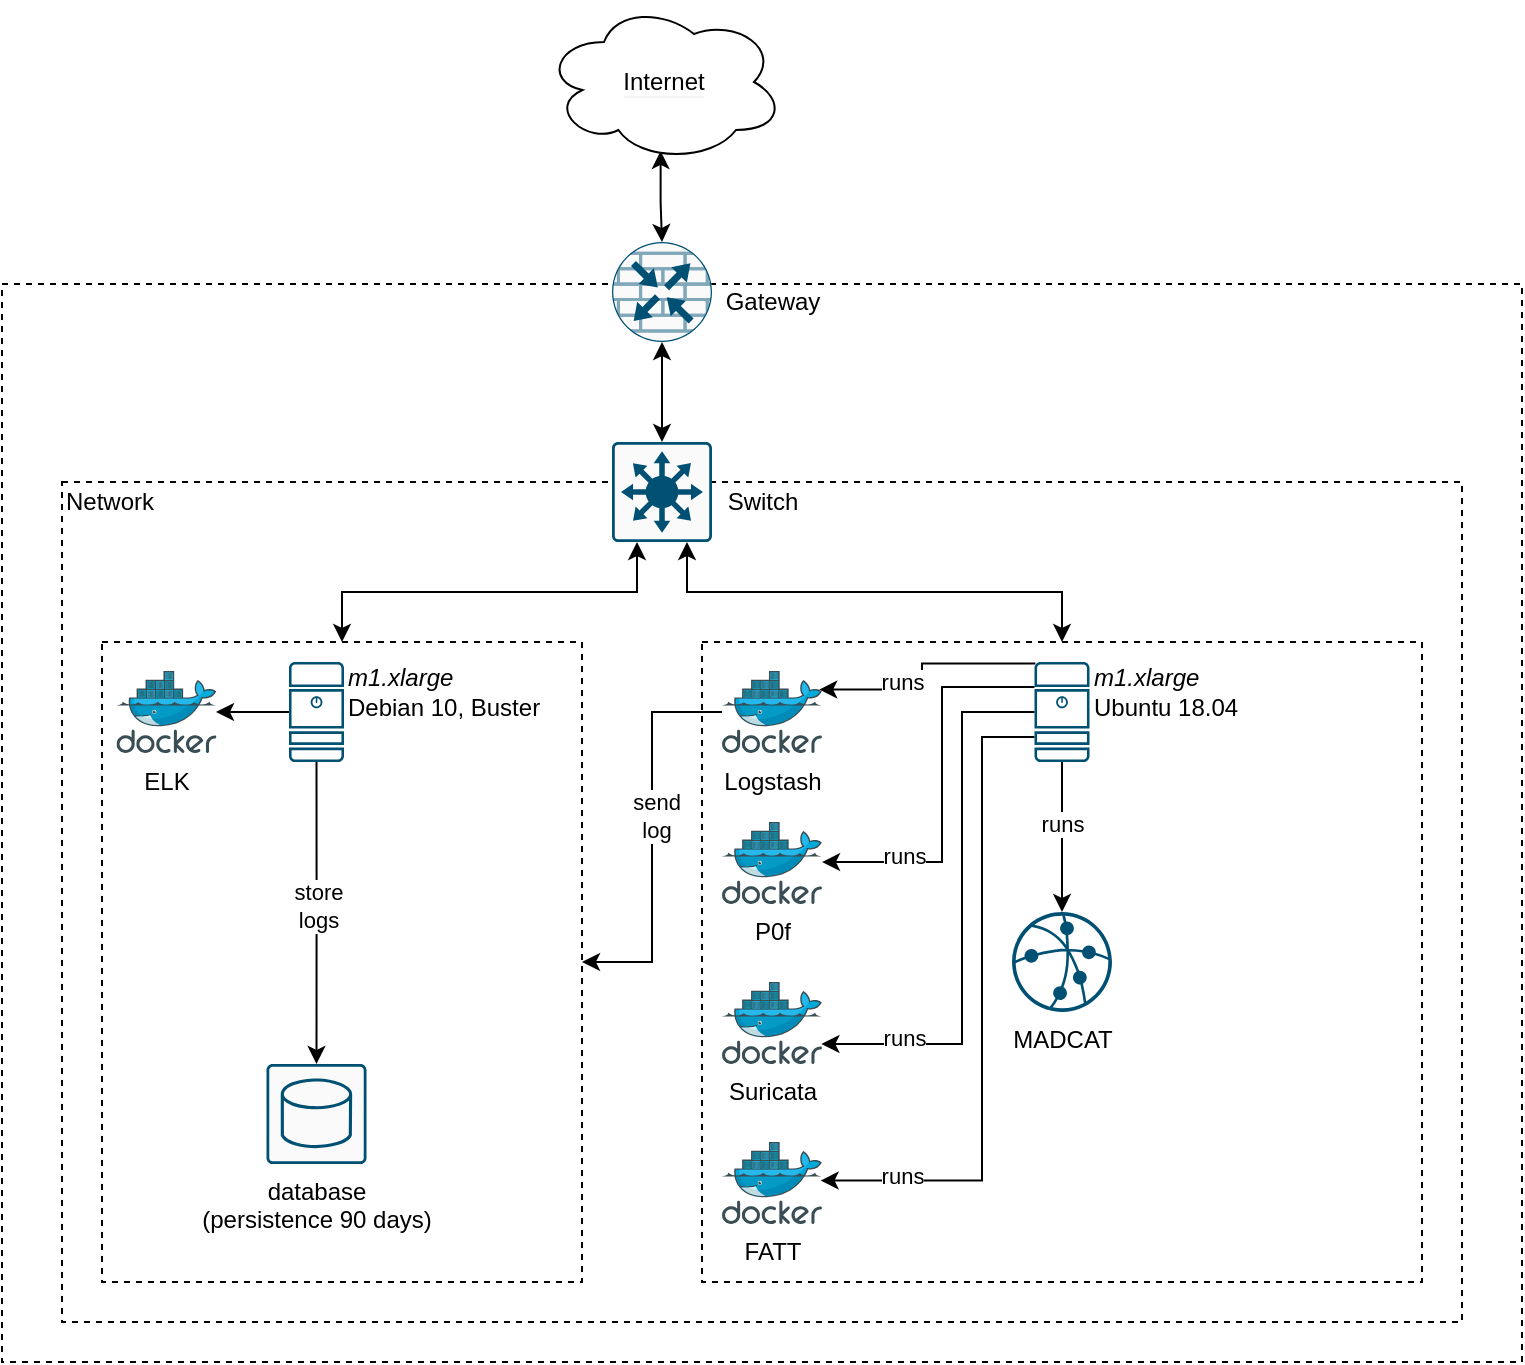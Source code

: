 <mxfile version="15.9.4" type="device"><diagram id="NiztqEULOjRsmCQ91KgC" name="Page-1"><mxGraphModel dx="1679" dy="641" grid="1" gridSize="10" guides="1" tooltips="1" connect="1" arrows="1" fold="1" page="1" pageScale="1" pageWidth="850" pageHeight="1100" math="0" shadow="0"><root><mxCell id="0"/><mxCell id="1" parent="0"/><mxCell id="4UyZE9Rm7P5hvkyZ1vJz-2" value="" style="rounded=0;whiteSpace=wrap;html=1;dashed=1;labelBackgroundColor=#F5F5F5;fillColor=none;" parent="1" vertex="1"><mxGeometry x="150" y="560" width="700" height="420" as="geometry"/></mxCell><mxCell id="4UyZE9Rm7P5hvkyZ1vJz-42" value="" style="rounded=0;whiteSpace=wrap;html=1;dashed=1;labelBackgroundColor=#F5F5F5;fillColor=none;" parent="1" vertex="1"><mxGeometry x="170" y="640" width="240" height="320" as="geometry"/></mxCell><mxCell id="4UyZE9Rm7P5hvkyZ1vJz-41" value="" style="rounded=0;whiteSpace=wrap;html=1;dashed=1;labelBackgroundColor=#F5F5F5;fillColor=none;" parent="1" vertex="1"><mxGeometry x="470" y="640" width="360" height="320" as="geometry"/></mxCell><mxCell id="4UyZE9Rm7P5hvkyZ1vJz-1" value="" style="rounded=0;whiteSpace=wrap;html=1;dashed=1;labelBackgroundColor=#F5F5F5;fillColor=none;" parent="1" vertex="1"><mxGeometry x="120" y="461" width="760" height="539" as="geometry"/></mxCell><mxCell id="4UyZE9Rm7P5hvkyZ1vJz-50" style="edgeStyle=orthogonalEdgeStyle;rounded=0;orthogonalLoop=1;jettySize=auto;html=1;exitX=0.25;exitY=1;exitDx=0;exitDy=0;exitPerimeter=0;entryX=0.5;entryY=0;entryDx=0;entryDy=0;startArrow=classic;startFill=1;" parent="1" source="4UyZE9Rm7P5hvkyZ1vJz-4" target="4UyZE9Rm7P5hvkyZ1vJz-42" edge="1"><mxGeometry relative="1" as="geometry"/></mxCell><mxCell id="4UyZE9Rm7P5hvkyZ1vJz-51" style="edgeStyle=orthogonalEdgeStyle;rounded=0;orthogonalLoop=1;jettySize=auto;html=1;exitX=0.75;exitY=1;exitDx=0;exitDy=0;exitPerimeter=0;entryX=0.5;entryY=0;entryDx=0;entryDy=0;startArrow=classic;startFill=1;" parent="1" source="4UyZE9Rm7P5hvkyZ1vJz-4" target="4UyZE9Rm7P5hvkyZ1vJz-41" edge="1"><mxGeometry relative="1" as="geometry"/></mxCell><mxCell id="4UyZE9Rm7P5hvkyZ1vJz-4" value="" style="sketch=0;points=[[0.015,0.015,0],[0.985,0.015,0],[0.985,0.985,0],[0.015,0.985,0],[0.25,0,0],[0.5,0,0],[0.75,0,0],[1,0.25,0],[1,0.5,0],[1,0.75,0],[0.75,1,0],[0.5,1,0],[0.25,1,0],[0,0.75,0],[0,0.5,0],[0,0.25,0]];verticalLabelPosition=bottom;html=1;verticalAlign=top;aspect=fixed;align=center;pointerEvents=1;shape=mxgraph.cisco19.rect;prIcon=l3_switch;fillColor=#FAFAFA;strokeColor=#005073;" parent="1" vertex="1"><mxGeometry x="425" y="540" width="50" height="50" as="geometry"/></mxCell><mxCell id="4UyZE9Rm7P5hvkyZ1vJz-5" style="edgeStyle=orthogonalEdgeStyle;rounded=0;orthogonalLoop=1;jettySize=auto;html=1;exitX=0.5;exitY=1;exitDx=0;exitDy=0;exitPerimeter=0;entryX=0.5;entryY=0;entryDx=0;entryDy=0;entryPerimeter=0;startArrow=classic;startFill=1;" parent="1" source="4UyZE9Rm7P5hvkyZ1vJz-6" target="4UyZE9Rm7P5hvkyZ1vJz-4" edge="1"><mxGeometry relative="1" as="geometry"/></mxCell><mxCell id="4UyZE9Rm7P5hvkyZ1vJz-6" value="" style="sketch=0;points=[[0.5,0,0],[1,0.5,0],[0.5,1,0],[0,0.5,0],[0.145,0.145,0],[0.856,0.145,0],[0.855,0.856,0],[0.145,0.855,0]];verticalLabelPosition=bottom;html=1;verticalAlign=top;aspect=fixed;align=center;pointerEvents=1;shape=mxgraph.cisco19.rect;prIcon=router_with_firewall;fillColor=#FAFAFA;strokeColor=#005073;" parent="1" vertex="1"><mxGeometry x="425" y="440" width="50" height="50" as="geometry"/></mxCell><mxCell id="4UyZE9Rm7P5hvkyZ1vJz-8" value="Network" style="text;html=1;align=left;verticalAlign=middle;resizable=0;points=[];autosize=1;strokeColor=none;fillColor=none;" parent="1" vertex="1"><mxGeometry x="150" y="560" width="60" height="20" as="geometry"/></mxCell><mxCell id="4UyZE9Rm7P5hvkyZ1vJz-9" style="edgeStyle=orthogonalEdgeStyle;rounded=0;orthogonalLoop=1;jettySize=auto;html=1;exitX=0.486;exitY=0.931;exitDx=0;exitDy=0;exitPerimeter=0;entryX=0.5;entryY=0;entryDx=0;entryDy=0;entryPerimeter=0;startArrow=classic;startFill=1;endArrow=classic;endFill=1;" parent="1" source="4UyZE9Rm7P5hvkyZ1vJz-10" target="4UyZE9Rm7P5hvkyZ1vJz-6" edge="1"><mxGeometry relative="1" as="geometry"/></mxCell><mxCell id="4UyZE9Rm7P5hvkyZ1vJz-10" value="&lt;span style=&quot;background-color: rgb(255 , 255 , 255)&quot;&gt;Internet&lt;/span&gt;" style="ellipse;shape=cloud;whiteSpace=wrap;html=1;labelBackgroundColor=#F5F5F5;fillColor=default;" parent="1" vertex="1"><mxGeometry x="391" y="320" width="120" height="80" as="geometry"/></mxCell><mxCell id="4UyZE9Rm7P5hvkyZ1vJz-11" value="Gateway" style="text;html=1;align=center;verticalAlign=middle;resizable=0;points=[];autosize=1;strokeColor=none;fillColor=none;" parent="1" vertex="1"><mxGeometry x="475" y="460" width="60" height="20" as="geometry"/></mxCell><mxCell id="4UyZE9Rm7P5hvkyZ1vJz-12" value="Switch" style="text;html=1;align=center;verticalAlign=middle;resizable=0;points=[];autosize=1;strokeColor=none;fillColor=none;" parent="1" vertex="1"><mxGeometry x="475" y="560" width="50" height="20" as="geometry"/></mxCell><mxCell id="4UyZE9Rm7P5hvkyZ1vJz-13" style="edgeStyle=orthogonalEdgeStyle;rounded=0;orthogonalLoop=1;jettySize=auto;html=1;exitX=0.5;exitY=1;exitDx=0;exitDy=0;exitPerimeter=0;entryX=0.5;entryY=0;entryDx=0;entryDy=0;entryPerimeter=0;startArrow=none;startFill=0;endArrow=classic;endFill=1;" parent="1" source="4UyZE9Rm7P5hvkyZ1vJz-19" target="4UyZE9Rm7P5hvkyZ1vJz-20" edge="1"><mxGeometry relative="1" as="geometry"><Array as="points"><mxPoint x="277" y="770"/><mxPoint x="277" y="770"/></Array></mxGeometry></mxCell><mxCell id="4UyZE9Rm7P5hvkyZ1vJz-14" value="&lt;div&gt;store&lt;/div&gt;&lt;div&gt;logs&lt;/div&gt;" style="edgeLabel;html=1;align=center;verticalAlign=middle;resizable=0;points=[];" parent="4UyZE9Rm7P5hvkyZ1vJz-13" vertex="1" connectable="0"><mxGeometry x="-0.234" y="-1" relative="1" as="geometry"><mxPoint x="1" y="14" as="offset"/></mxGeometry></mxCell><mxCell id="4UyZE9Rm7P5hvkyZ1vJz-15" style="edgeStyle=orthogonalEdgeStyle;rounded=0;orthogonalLoop=1;jettySize=auto;html=1;exitX=0;exitY=0.5;exitDx=0;exitDy=0;exitPerimeter=0;entryX=0.994;entryY=0.495;entryDx=0;entryDy=0;entryPerimeter=0;startArrow=none;startFill=0;endArrow=classic;endFill=1;" parent="1" source="4UyZE9Rm7P5hvkyZ1vJz-19" target="4UyZE9Rm7P5hvkyZ1vJz-22" edge="1"><mxGeometry relative="1" as="geometry"/></mxCell><mxCell id="4UyZE9Rm7P5hvkyZ1vJz-19" value="" style="sketch=0;points=[[0.015,0.015,0],[0.985,0.015,0],[0.985,0.985,0],[0.015,0.985,0],[0.25,0,0],[0.5,0,0],[0.75,0,0],[1,0.25,0],[1,0.5,0],[1,0.75,0],[0.75,1,0],[0.5,1,0],[0.25,1,0],[0,0.75,0],[0,0.5,0],[0,0.25,0]];verticalLabelPosition=bottom;html=1;verticalAlign=top;aspect=fixed;align=center;pointerEvents=1;shape=mxgraph.cisco19.server;fillColor=#005073;strokeColor=none;labelBackgroundColor=#FFFFFF;" parent="1" vertex="1"><mxGeometry x="263.5" y="650" width="27.5" height="50" as="geometry"/></mxCell><mxCell id="4UyZE9Rm7P5hvkyZ1vJz-20" value="&lt;div&gt;database&lt;/div&gt;&lt;div&gt;(persistence 90 days)&lt;br&gt;&lt;/div&gt;" style="sketch=0;points=[[0.015,0.015,0],[0.985,0.015,0],[0.985,0.985,0],[0.015,0.985,0],[0.25,0,0],[0.5,0,0],[0.75,0,0],[1,0.25,0],[1,0.5,0],[1,0.75,0],[0.75,1,0],[0.5,1,0],[0.25,1,0],[0,0.75,0],[0,0.5,0],[0,0.25,0]];verticalLabelPosition=bottom;html=1;verticalAlign=top;aspect=fixed;align=center;pointerEvents=1;shape=mxgraph.cisco19.rect;prIcon=database_relational;fillColor=#FAFAFA;strokeColor=#005073;labelBackgroundColor=#FFFFFF;" parent="1" vertex="1"><mxGeometry x="252.25" y="851" width="50" height="50" as="geometry"/></mxCell><mxCell id="4UyZE9Rm7P5hvkyZ1vJz-21" value="&lt;div&gt;&lt;i&gt;m1.xlarge&lt;/i&gt;&lt;/div&gt;&lt;div&gt;Debian 10, Buster&lt;/div&gt;" style="text;html=1;align=left;verticalAlign=middle;resizable=0;points=[];autosize=1;strokeColor=none;fillColor=none;labelBackgroundColor=none;labelBorderColor=none;" parent="1" vertex="1"><mxGeometry x="291" y="650" width="110" height="30" as="geometry"/></mxCell><mxCell id="4UyZE9Rm7P5hvkyZ1vJz-22" value="ELK" style="sketch=0;aspect=fixed;html=1;points=[];align=center;image;fontSize=12;image=img/lib/mscae/Docker.svg;labelBackgroundColor=#FFFFFF;fillColor=default;" parent="1" vertex="1"><mxGeometry x="177.25" y="654.5" width="50" height="41" as="geometry"/></mxCell><mxCell id="4UyZE9Rm7P5hvkyZ1vJz-29" style="edgeStyle=orthogonalEdgeStyle;rounded=0;orthogonalLoop=1;jettySize=auto;html=1;exitX=0;exitY=0.5;exitDx=0;exitDy=0;exitPerimeter=0;entryX=0.994;entryY=0.756;entryDx=0;entryDy=0;entryPerimeter=0;startArrow=none;startFill=0;endArrow=classic;endFill=1;" parent="1" source="4UyZE9Rm7P5hvkyZ1vJz-31" target="4UyZE9Rm7P5hvkyZ1vJz-36" edge="1"><mxGeometry relative="1" as="geometry"><Array as="points"><mxPoint x="600" y="675"/><mxPoint x="600" y="841"/></Array></mxGeometry></mxCell><mxCell id="4UyZE9Rm7P5hvkyZ1vJz-30" value="runs" style="edgeLabel;html=1;align=center;verticalAlign=middle;resizable=0;points=[];" parent="4UyZE9Rm7P5hvkyZ1vJz-29" vertex="1" connectable="0"><mxGeometry x="-0.853" y="-2" relative="1" as="geometry"><mxPoint x="-46" y="165" as="offset"/></mxGeometry></mxCell><mxCell id="4UyZE9Rm7P5hvkyZ1vJz-44" style="edgeStyle=orthogonalEdgeStyle;rounded=0;orthogonalLoop=1;jettySize=auto;html=1;exitX=0;exitY=0.75;exitDx=0;exitDy=0;exitPerimeter=0;entryX=0.986;entryY=0.47;entryDx=0;entryDy=0;entryPerimeter=0;" parent="1" source="4UyZE9Rm7P5hvkyZ1vJz-31" target="4UyZE9Rm7P5hvkyZ1vJz-37" edge="1"><mxGeometry relative="1" as="geometry"><Array as="points"><mxPoint x="610" y="688"/><mxPoint x="610" y="909"/></Array></mxGeometry></mxCell><mxCell id="4UyZE9Rm7P5hvkyZ1vJz-58" value="runs" style="edgeLabel;html=1;align=center;verticalAlign=middle;resizable=0;points=[];" parent="4UyZE9Rm7P5hvkyZ1vJz-44" vertex="1" connectable="0"><mxGeometry x="0.706" y="-1" relative="1" as="geometry"><mxPoint x="-8" y="-2" as="offset"/></mxGeometry></mxCell><mxCell id="4UyZE9Rm7P5hvkyZ1vJz-45" style="edgeStyle=orthogonalEdgeStyle;rounded=0;orthogonalLoop=1;jettySize=auto;html=1;exitX=0;exitY=0.25;exitDx=0;exitDy=0;exitPerimeter=0;entryX=1;entryY=0.488;entryDx=0;entryDy=0;entryPerimeter=0;" parent="1" source="4UyZE9Rm7P5hvkyZ1vJz-31" target="4UyZE9Rm7P5hvkyZ1vJz-35" edge="1"><mxGeometry relative="1" as="geometry"><Array as="points"><mxPoint x="590" y="663"/><mxPoint x="590" y="750"/></Array></mxGeometry></mxCell><mxCell id="4UyZE9Rm7P5hvkyZ1vJz-59" value="runs" style="edgeLabel;html=1;align=center;verticalAlign=middle;resizable=0;points=[];" parent="4UyZE9Rm7P5hvkyZ1vJz-45" vertex="1" connectable="0"><mxGeometry x="0.622" relative="1" as="geometry"><mxPoint x="4" y="-3" as="offset"/></mxGeometry></mxCell><mxCell id="4UyZE9Rm7P5hvkyZ1vJz-47" style="edgeStyle=orthogonalEdgeStyle;rounded=0;orthogonalLoop=1;jettySize=auto;html=1;exitX=0.015;exitY=0.015;exitDx=0;exitDy=0;exitPerimeter=0;entryX=0.972;entryY=0.226;entryDx=0;entryDy=0;entryPerimeter=0;" parent="1" source="4UyZE9Rm7P5hvkyZ1vJz-31" target="4UyZE9Rm7P5hvkyZ1vJz-34" edge="1"><mxGeometry relative="1" as="geometry"><Array as="points"><mxPoint x="580" y="651"/><mxPoint x="580" y="664"/></Array></mxGeometry></mxCell><mxCell id="4UyZE9Rm7P5hvkyZ1vJz-60" value="runs" style="edgeLabel;html=1;align=center;verticalAlign=middle;resizable=0;points=[];" parent="4UyZE9Rm7P5hvkyZ1vJz-47" vertex="1" connectable="0"><mxGeometry x="0.415" y="-1" relative="1" as="geometry"><mxPoint x="6" y="-3" as="offset"/></mxGeometry></mxCell><mxCell id="4UyZE9Rm7P5hvkyZ1vJz-55" style="edgeStyle=orthogonalEdgeStyle;rounded=0;orthogonalLoop=1;jettySize=auto;html=1;exitX=0.5;exitY=1;exitDx=0;exitDy=0;exitPerimeter=0;entryX=0.5;entryY=0;entryDx=0;entryDy=0;entryPerimeter=0;" parent="1" source="4UyZE9Rm7P5hvkyZ1vJz-31" target="4UyZE9Rm7P5hvkyZ1vJz-54" edge="1"><mxGeometry relative="1" as="geometry"/></mxCell><mxCell id="4UyZE9Rm7P5hvkyZ1vJz-61" value="runs" style="edgeLabel;html=1;align=center;verticalAlign=middle;resizable=0;points=[];" parent="4UyZE9Rm7P5hvkyZ1vJz-55" vertex="1" connectable="0"><mxGeometry x="-0.2" relative="1" as="geometry"><mxPoint y="1" as="offset"/></mxGeometry></mxCell><mxCell id="4UyZE9Rm7P5hvkyZ1vJz-31" value="" style="sketch=0;points=[[0.015,0.015,0],[0.985,0.015,0],[0.985,0.985,0],[0.015,0.985,0],[0.25,0,0],[0.5,0,0],[0.75,0,0],[1,0.25,0],[1,0.5,0],[1,0.75,0],[0.75,1,0],[0.5,1,0],[0.25,1,0],[0,0.75,0],[0,0.5,0],[0,0.25,0]];verticalLabelPosition=bottom;html=1;verticalAlign=top;aspect=fixed;align=center;pointerEvents=1;shape=mxgraph.cisco19.server;fillColor=#005073;strokeColor=none;labelBackgroundColor=#FFFFFF;" parent="1" vertex="1"><mxGeometry x="636.25" y="650" width="27.5" height="50" as="geometry"/></mxCell><mxCell id="4UyZE9Rm7P5hvkyZ1vJz-33" value="&lt;div&gt;&lt;i&gt;m1.xlarge&lt;/i&gt;&lt;/div&gt;&lt;div&gt;Ubuntu 18.04&lt;/div&gt;" style="text;html=1;align=left;verticalAlign=middle;resizable=0;points=[];autosize=1;strokeColor=none;fillColor=none;labelBackgroundColor=none;labelBorderColor=none;" parent="1" vertex="1"><mxGeometry x="663.75" y="650" width="90" height="30" as="geometry"/></mxCell><mxCell id="4UyZE9Rm7P5hvkyZ1vJz-43" style="edgeStyle=orthogonalEdgeStyle;rounded=0;orthogonalLoop=1;jettySize=auto;html=1;entryX=1;entryY=0.5;entryDx=0;entryDy=0;" parent="1" source="4UyZE9Rm7P5hvkyZ1vJz-34" target="4UyZE9Rm7P5hvkyZ1vJz-42" edge="1"><mxGeometry relative="1" as="geometry"/></mxCell><mxCell id="4UyZE9Rm7P5hvkyZ1vJz-62" value="&lt;div&gt;send&lt;/div&gt;&lt;div&gt;log&lt;br&gt;&lt;/div&gt;" style="edgeLabel;html=1;align=center;verticalAlign=middle;resizable=0;points=[];" parent="4UyZE9Rm7P5hvkyZ1vJz-43" vertex="1" connectable="0"><mxGeometry x="-0.108" y="2" relative="1" as="geometry"><mxPoint as="offset"/></mxGeometry></mxCell><mxCell id="4UyZE9Rm7P5hvkyZ1vJz-34" value="Logstash" style="sketch=0;aspect=fixed;html=1;points=[];align=center;image;fontSize=12;image=img/lib/mscae/Docker.svg;labelBackgroundColor=#FFFFFF;fillColor=default;" parent="1" vertex="1"><mxGeometry x="480" y="654.5" width="50" height="41" as="geometry"/></mxCell><mxCell id="4UyZE9Rm7P5hvkyZ1vJz-35" value="P0f" style="sketch=0;aspect=fixed;html=1;points=[];align=center;image;fontSize=12;image=img/lib/mscae/Docker.svg;labelBackgroundColor=#FFFFFF;fillColor=default;" parent="1" vertex="1"><mxGeometry x="480" y="730" width="50" height="41" as="geometry"/></mxCell><mxCell id="4UyZE9Rm7P5hvkyZ1vJz-36" value="Suricata" style="sketch=0;aspect=fixed;html=1;points=[];align=center;image;fontSize=12;image=img/lib/mscae/Docker.svg;labelBackgroundColor=#FFFFFF;fillColor=default;" parent="1" vertex="1"><mxGeometry x="480" y="810" width="50" height="41" as="geometry"/></mxCell><mxCell id="4UyZE9Rm7P5hvkyZ1vJz-37" value="FATT" style="sketch=0;aspect=fixed;html=1;points=[];align=center;image;fontSize=12;image=img/lib/mscae/Docker.svg;labelBackgroundColor=#FFFFFF;fillColor=default;" parent="1" vertex="1"><mxGeometry x="480" y="890" width="50" height="41" as="geometry"/></mxCell><mxCell id="4UyZE9Rm7P5hvkyZ1vJz-54" value="MADCAT" style="sketch=0;points=[[0.5,0,0],[1,0.5,0],[0.5,1,0],[0,0.5,0],[0.145,0.145,0],[0.856,0.145,0],[0.855,0.856,0],[0.145,0.855,0]];verticalLabelPosition=bottom;html=1;verticalAlign=top;aspect=fixed;align=center;pointerEvents=1;shape=mxgraph.cisco19.vts;fillColor=#005073;strokeColor=none;" parent="1" vertex="1"><mxGeometry x="625" y="775" width="50" height="50" as="geometry"/></mxCell></root></mxGraphModel></diagram></mxfile>
